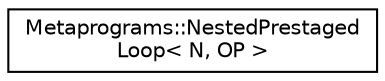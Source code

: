 digraph "Graphical Class Hierarchy"
{
  edge [fontname="Helvetica",fontsize="10",labelfontname="Helvetica",labelfontsize="10"];
  node [fontname="Helvetica",fontsize="10",shape=record];
  rankdir="LR";
  Node0 [label="Metaprograms::NestedPrestaged\lLoop\< N, OP \>",height=0.2,width=0.4,color="black", fillcolor="white", style="filled",URL="$structMetaprograms_1_1NestedPrestagedLoop.html"];
}
